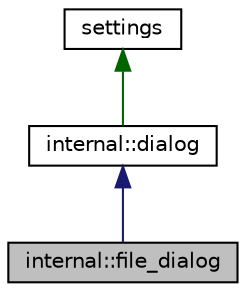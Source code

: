 digraph "internal::file_dialog"
{
 // LATEX_PDF_SIZE
  edge [fontname="Helvetica",fontsize="10",labelfontname="Helvetica",labelfontsize="10"];
  node [fontname="Helvetica",fontsize="10",shape=record];
  Node1 [label="internal::file_dialog",height=0.2,width=0.4,color="black", fillcolor="grey75", style="filled", fontcolor="black",tooltip=" "];
  Node2 -> Node1 [dir="back",color="midnightblue",fontsize="10",style="solid",fontname="Helvetica"];
  Node2 [label="internal::dialog",height=0.2,width=0.4,color="black", fillcolor="white", style="filled",URL="$classinternal_1_1dialog.html",tooltip=" "];
  Node3 -> Node2 [dir="back",color="darkgreen",fontsize="10",style="solid",fontname="Helvetica"];
  Node3 [label="settings",height=0.2,width=0.4,color="black", fillcolor="white", style="filled",URL="$classsettings.html",tooltip=" "];
}
